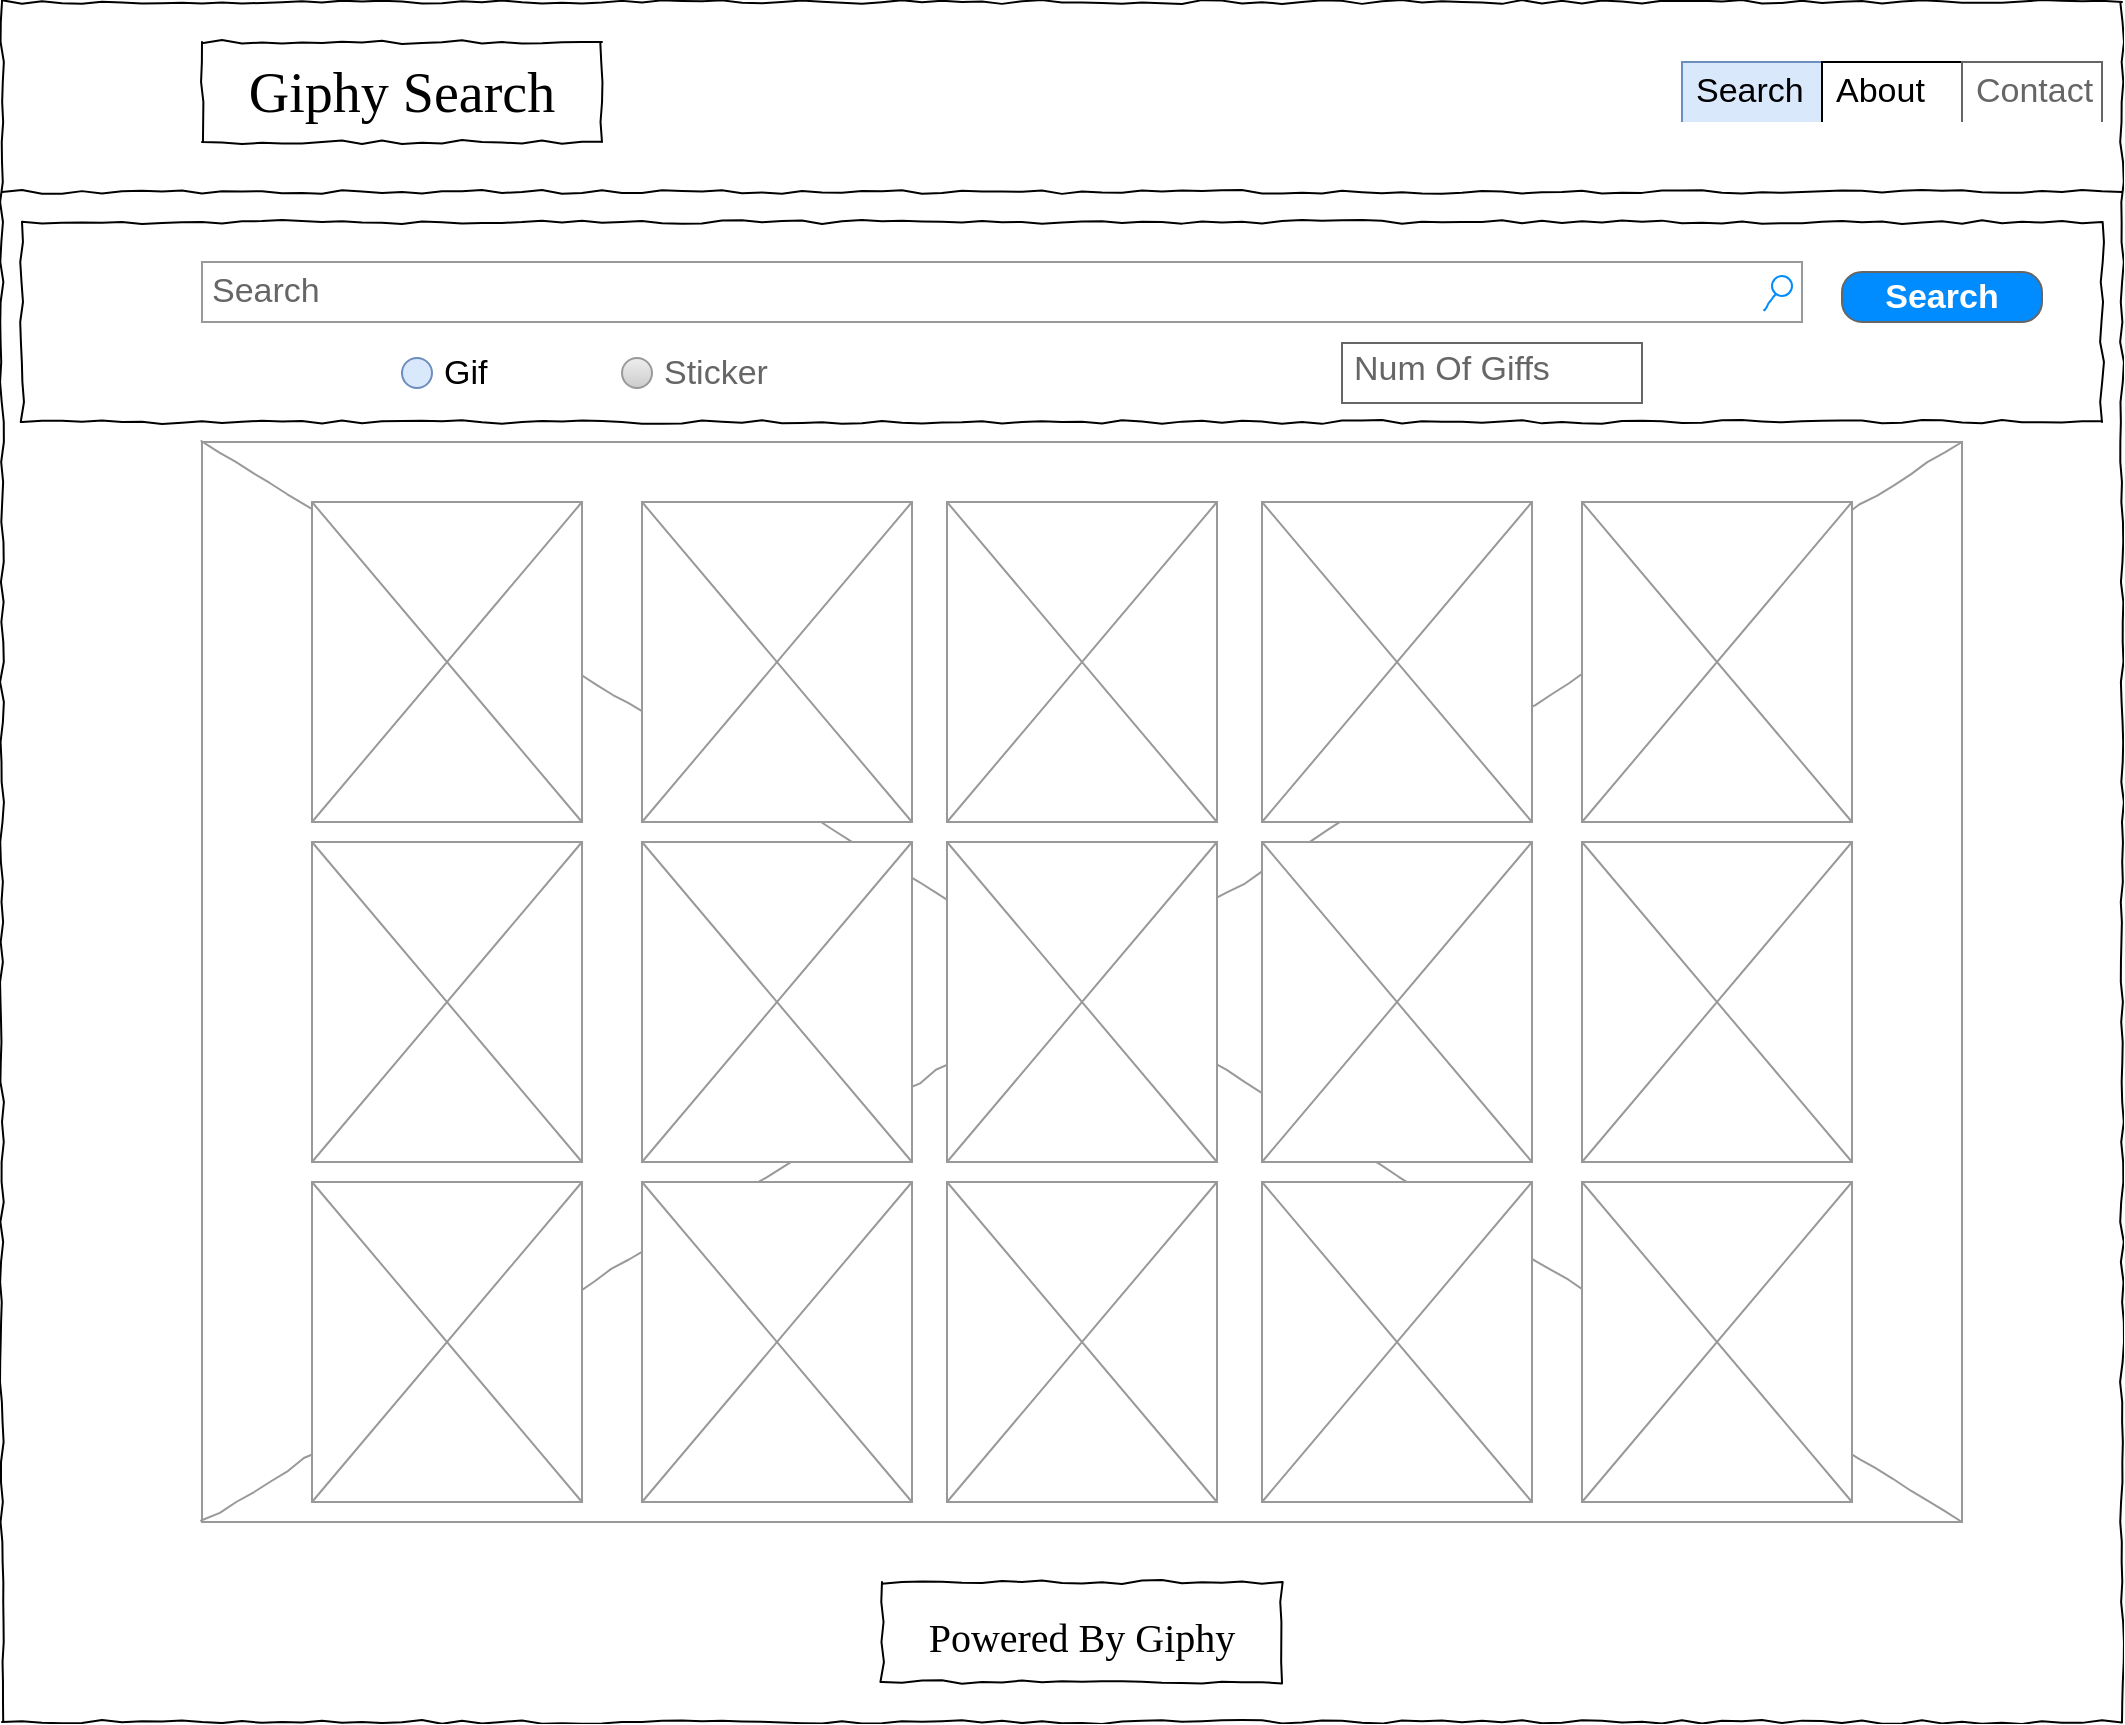 <mxfile version="19.0.3" type="device"><diagram name="Page-1" id="03018318-947c-dd8e-b7a3-06fadd420f32"><mxGraphModel dx="1422" dy="794" grid="1" gridSize="10" guides="1" tooltips="1" connect="1" arrows="0" fold="1" page="1" pageScale="1" pageWidth="1100" pageHeight="850" background="none" math="0" shadow="0"><root><mxCell id="0"/><mxCell id="1" parent="0"/><mxCell id="677b7b8949515195-1" value="" style="whiteSpace=wrap;html=1;rounded=0;shadow=0;labelBackgroundColor=none;strokeColor=#000000;strokeWidth=1;fillColor=none;fontFamily=Verdana;fontSize=12;fontColor=#000000;align=center;comic=1;" parent="1" vertex="1"><mxGeometry x="20" y="20" width="1060" height="860" as="geometry"/></mxCell><mxCell id="677b7b8949515195-10" value="" style="whiteSpace=wrap;html=1;rounded=0;shadow=0;labelBackgroundColor=none;strokeWidth=1;fillColor=none;fontFamily=Verdana;fontSize=12;align=center;comic=1;" parent="1" vertex="1"><mxGeometry x="30" y="130" width="1040" height="100" as="geometry"/></mxCell><mxCell id="677b7b8949515195-2" value="&lt;font face=&quot;Times New Roman&quot;&gt;Giphy Search&lt;/font&gt;" style="whiteSpace=wrap;html=1;rounded=0;shadow=0;labelBackgroundColor=none;strokeWidth=1;fontFamily=Verdana;fontSize=28;align=center;comic=1;" parent="1" vertex="1"><mxGeometry x="120" y="40" width="200" height="50" as="geometry"/></mxCell><mxCell id="677b7b8949515195-3" value="Search" style="strokeWidth=1;shadow=0;dashed=0;align=center;html=1;shape=mxgraph.mockup.forms.searchBox;strokeColor=#999999;mainText=;strokeColor2=#008cff;fontColor=#666666;fontSize=17;align=left;spacingLeft=3;rounded=0;labelBackgroundColor=none;comic=1;" parent="1" vertex="1"><mxGeometry x="120" y="150" width="800" height="30" as="geometry"/></mxCell><mxCell id="677b7b8949515195-9" value="" style="line;strokeWidth=1;html=1;rounded=0;shadow=0;labelBackgroundColor=none;fillColor=none;fontFamily=Verdana;fontSize=14;fontColor=#000000;align=center;comic=1;" parent="1" vertex="1"><mxGeometry x="20" y="100" width="1060" height="30" as="geometry"/></mxCell><mxCell id="677b7b8949515195-16" value="" style="verticalLabelPosition=bottom;shadow=0;dashed=0;align=center;html=1;verticalAlign=top;strokeWidth=1;shape=mxgraph.mockup.graphics.simpleIcon;strokeColor=#999999;rounded=0;labelBackgroundColor=none;fontFamily=Verdana;fontSize=14;fontColor=#000000;comic=1;" parent="1" vertex="1"><mxGeometry x="120" y="240" width="880" height="540" as="geometry"/></mxCell><mxCell id="iNEXEL6-tdFAJ8L7TSUG-1" value="&lt;p&gt;Search&lt;/p&gt;" style="strokeWidth=1;shadow=0;dashed=0;align=center;html=1;shape=mxgraph.mockup.buttons.button;strokeColor=#666666;fontColor=#ffffff;mainText=;buttonStyle=round;fontSize=17;fontStyle=1;fillColor=#008cff;whiteSpace=wrap;rounded=0;" parent="1" vertex="1"><mxGeometry x="940" y="155" width="100" height="25" as="geometry"/></mxCell><mxCell id="iNEXEL6-tdFAJ8L7TSUG-8" value="Gif" style="shape=ellipse;fillColor=#dae8fc;strokeColor=#6c8ebf;html=1;align=left;spacingLeft=4;fontSize=17;labelPosition=right;shadow=0;rounded=0;" parent="1" vertex="1"><mxGeometry x="220" y="198" width="15" height="15" as="geometry"/></mxCell><mxCell id="iNEXEL6-tdFAJ8L7TSUG-9" value="Sticker" style="shape=ellipse;fillColor=#eeeeee;strokeColor=#999999;gradientColor=#cccccc;html=1;align=left;spacingLeft=4;fontSize=17;fontColor=#666666;labelPosition=right;shadow=0;rounded=0;" parent="1" vertex="1"><mxGeometry x="330" y="198" width="15" height="15" as="geometry"/></mxCell><mxCell id="iNEXEL6-tdFAJ8L7TSUG-22" value="Num Of Giffs" style="strokeWidth=1;shadow=0;dashed=0;align=center;html=1;shape=mxgraph.mockup.text.textBox;fontColor=#666666;align=left;fontSize=17;spacingLeft=4;spacingTop=-3;strokeColor=#666666;mainText=;rounded=0;" parent="1" vertex="1"><mxGeometry x="690" y="190.5" width="150" height="30" as="geometry"/></mxCell><mxCell id="iNEXEL6-tdFAJ8L7TSUG-33" value="&lt;font style=&quot;font-size: 20px&quot;&gt;Powered By Giphy&lt;/font&gt;" style="whiteSpace=wrap;html=1;rounded=0;shadow=0;labelBackgroundColor=none;strokeWidth=1;fontFamily=Verdana;fontSize=28;align=center;comic=1;" parent="1" vertex="1"><mxGeometry x="460" y="810" width="200" height="50" as="geometry"/></mxCell><mxCell id="6nx5EnN8wYH6YTRD3KL0-1" value="Search" style="strokeWidth=1;shadow=0;dashed=0;align=center;html=1;shape=mxgraph.mockup.forms.uRect;fontSize=17;align=left;spacingLeft=5;strokeColor=#6c8ebf;rounded=0;fillColor=#dae8fc;" parent="1" vertex="1"><mxGeometry x="860" y="50" width="70" height="30" as="geometry"/></mxCell><mxCell id="6nx5EnN8wYH6YTRD3KL0-2" value="About" style="strokeWidth=1;shadow=0;dashed=0;align=center;html=1;shape=mxgraph.mockup.forms.uRect;fontSize=17;align=left;spacingLeft=5;rounded=0;" parent="1" vertex="1"><mxGeometry x="930" y="50" width="70" height="30" as="geometry"/></mxCell><mxCell id="6nx5EnN8wYH6YTRD3KL0-3" value="Contact" style="strokeWidth=1;shadow=0;dashed=0;align=center;html=1;shape=mxgraph.mockup.forms.uRect;fontSize=17;fontColor=#666666;align=left;spacingLeft=5;strokeColor=#666666;rounded=0;" parent="1" vertex="1"><mxGeometry x="1000" y="50" width="70" height="30" as="geometry"/></mxCell><mxCell id="6nx5EnN8wYH6YTRD3KL0-4" value="" style="verticalLabelPosition=bottom;shadow=0;dashed=0;align=center;html=1;verticalAlign=top;strokeWidth=1;shape=mxgraph.mockup.graphics.simpleIcon;strokeColor=#999999;fontFamily=Times New Roman;" parent="1" vertex="1"><mxGeometry x="175" y="270" width="135" height="160" as="geometry"/></mxCell><mxCell id="6nx5EnN8wYH6YTRD3KL0-5" value="" style="verticalLabelPosition=bottom;shadow=0;dashed=0;align=center;html=1;verticalAlign=top;strokeWidth=1;shape=mxgraph.mockup.graphics.simpleIcon;strokeColor=#999999;fontFamily=Times New Roman;" parent="1" vertex="1"><mxGeometry x="340" y="270" width="135" height="160" as="geometry"/></mxCell><mxCell id="6nx5EnN8wYH6YTRD3KL0-6" value="" style="verticalLabelPosition=bottom;shadow=0;dashed=0;align=center;html=1;verticalAlign=top;strokeWidth=1;shape=mxgraph.mockup.graphics.simpleIcon;strokeColor=#999999;fontFamily=Times New Roman;" parent="1" vertex="1"><mxGeometry x="492.5" y="270" width="135" height="160" as="geometry"/></mxCell><mxCell id="6nx5EnN8wYH6YTRD3KL0-7" value="" style="verticalLabelPosition=bottom;shadow=0;dashed=0;align=center;html=1;verticalAlign=top;strokeWidth=1;shape=mxgraph.mockup.graphics.simpleIcon;strokeColor=#999999;fontFamily=Times New Roman;" parent="1" vertex="1"><mxGeometry x="650" y="270" width="135" height="160" as="geometry"/></mxCell><mxCell id="6nx5EnN8wYH6YTRD3KL0-8" value="" style="verticalLabelPosition=bottom;shadow=0;dashed=0;align=center;html=1;verticalAlign=top;strokeWidth=1;shape=mxgraph.mockup.graphics.simpleIcon;strokeColor=#999999;fontFamily=Times New Roman;" parent="1" vertex="1"><mxGeometry x="492.5" y="440" width="135" height="160" as="geometry"/></mxCell><mxCell id="6nx5EnN8wYH6YTRD3KL0-9" value="" style="verticalLabelPosition=bottom;shadow=0;dashed=0;align=center;html=1;verticalAlign=top;strokeWidth=1;shape=mxgraph.mockup.graphics.simpleIcon;strokeColor=#999999;fontFamily=Times New Roman;" parent="1" vertex="1"><mxGeometry x="175" y="440" width="135" height="160" as="geometry"/></mxCell><mxCell id="6nx5EnN8wYH6YTRD3KL0-10" value="" style="verticalLabelPosition=bottom;shadow=0;dashed=0;align=center;html=1;verticalAlign=top;strokeWidth=1;shape=mxgraph.mockup.graphics.simpleIcon;strokeColor=#999999;fontFamily=Times New Roman;" parent="1" vertex="1"><mxGeometry x="810" y="610" width="135" height="160" as="geometry"/></mxCell><mxCell id="6nx5EnN8wYH6YTRD3KL0-11" value="" style="verticalLabelPosition=bottom;shadow=0;dashed=0;align=center;html=1;verticalAlign=top;strokeWidth=1;shape=mxgraph.mockup.graphics.simpleIcon;strokeColor=#999999;fontFamily=Times New Roman;" parent="1" vertex="1"><mxGeometry x="650" y="610" width="135" height="160" as="geometry"/></mxCell><mxCell id="6nx5EnN8wYH6YTRD3KL0-12" value="" style="verticalLabelPosition=bottom;shadow=0;dashed=0;align=center;html=1;verticalAlign=top;strokeWidth=1;shape=mxgraph.mockup.graphics.simpleIcon;strokeColor=#999999;fontFamily=Times New Roman;" parent="1" vertex="1"><mxGeometry x="492.5" y="610" width="135" height="160" as="geometry"/></mxCell><mxCell id="6nx5EnN8wYH6YTRD3KL0-13" value="" style="verticalLabelPosition=bottom;shadow=0;dashed=0;align=center;html=1;verticalAlign=top;strokeWidth=1;shape=mxgraph.mockup.graphics.simpleIcon;strokeColor=#999999;fontFamily=Times New Roman;" parent="1" vertex="1"><mxGeometry x="340" y="610" width="135" height="160" as="geometry"/></mxCell><mxCell id="6nx5EnN8wYH6YTRD3KL0-14" value="" style="verticalLabelPosition=bottom;shadow=0;dashed=0;align=center;html=1;verticalAlign=top;strokeWidth=1;shape=mxgraph.mockup.graphics.simpleIcon;strokeColor=#999999;fontFamily=Times New Roman;" parent="1" vertex="1"><mxGeometry x="175" y="610" width="135" height="160" as="geometry"/></mxCell><mxCell id="6nx5EnN8wYH6YTRD3KL0-15" value="" style="verticalLabelPosition=bottom;shadow=0;dashed=0;align=center;html=1;verticalAlign=top;strokeWidth=1;shape=mxgraph.mockup.graphics.simpleIcon;strokeColor=#999999;fontFamily=Times New Roman;" parent="1" vertex="1"><mxGeometry x="810" y="270" width="135" height="160" as="geometry"/></mxCell><mxCell id="6nx5EnN8wYH6YTRD3KL0-16" value="" style="verticalLabelPosition=bottom;shadow=0;dashed=0;align=center;html=1;verticalAlign=top;strokeWidth=1;shape=mxgraph.mockup.graphics.simpleIcon;strokeColor=#999999;fontFamily=Times New Roman;" parent="1" vertex="1"><mxGeometry x="340" y="440" width="135" height="160" as="geometry"/></mxCell><mxCell id="6nx5EnN8wYH6YTRD3KL0-17" value="" style="verticalLabelPosition=bottom;shadow=0;dashed=0;align=center;html=1;verticalAlign=top;strokeWidth=1;shape=mxgraph.mockup.graphics.simpleIcon;strokeColor=#999999;fontFamily=Times New Roman;" parent="1" vertex="1"><mxGeometry x="650" y="440" width="135" height="160" as="geometry"/></mxCell><mxCell id="6nx5EnN8wYH6YTRD3KL0-18" value="" style="verticalLabelPosition=bottom;shadow=0;dashed=0;align=center;html=1;verticalAlign=top;strokeWidth=1;shape=mxgraph.mockup.graphics.simpleIcon;strokeColor=#999999;fontFamily=Times New Roman;" parent="1" vertex="1"><mxGeometry x="810" y="440" width="135" height="160" as="geometry"/></mxCell></root></mxGraphModel></diagram></mxfile>